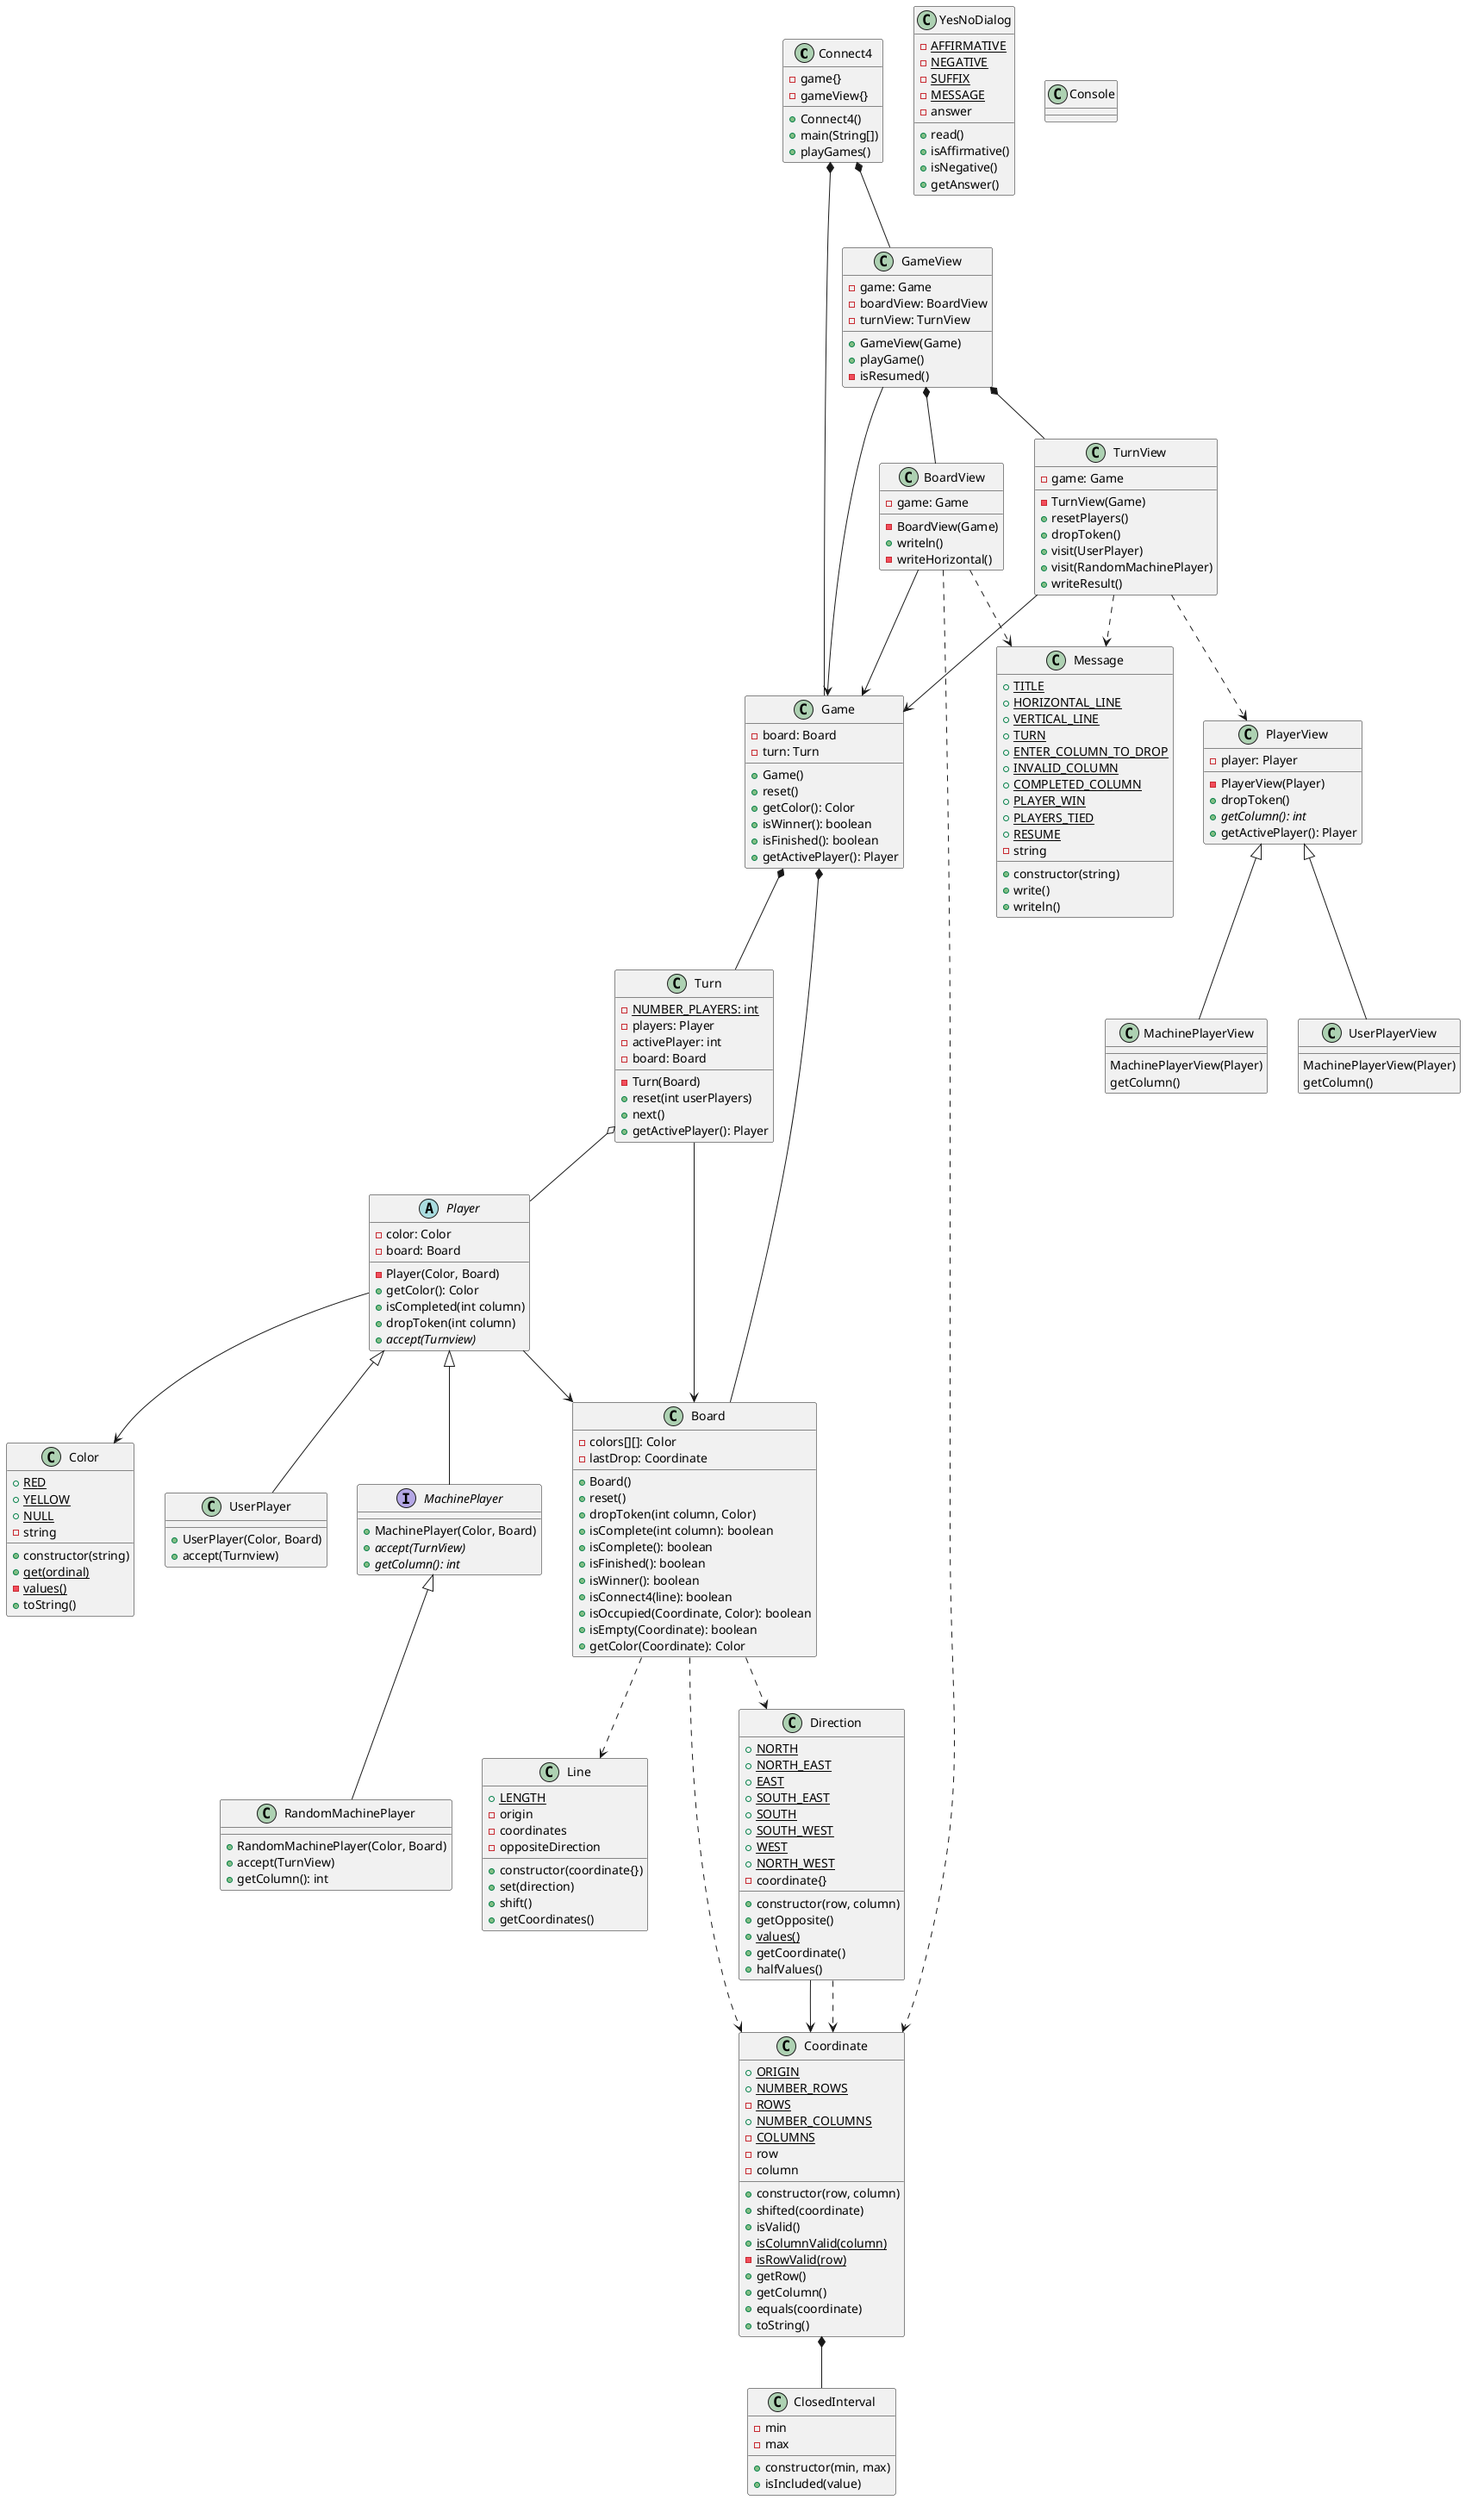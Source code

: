 @startuml

class Connect4
class Game
class GameView
class BoardView
class TurnView
class PlayerView
class MachinePlayerView
class UserPlayerView
class ClosedInterval
class Color
class Coordinate
class Direction
class Message
class Line
class Board
abstract class Player
class UserPlayer
Interface MachinePlayer
class RandomMachinePlayer 
class Turn
class YesNoDialog
class Console

Connect4 *-- Game
Connect4 *-- GameView
GameView --> Game
Game *-- Board
Game *-- Turn
GameView *-- TurnView
GameView *-- BoardView
TurnView --> Game
TurnView ..> Message
TurnView ..> PlayerView
PlayerView <|-- MachinePlayerView
PlayerView <|-- UserPlayerView
BoardView --> Game
BoardView ..> Coordinate
BoardView ..> Message

Turn --> Board
Turn o-- Player
Player --> Color
Player --> Board
Player <|-- UserPlayer
Player <|-- MachinePlayer
MachinePlayer <|-- RandomMachinePlayer
Board ..> Coordinate
Board ..> Line
Board ..> Direction
Direction --> Coordinate
Direction ..> Coordinate
Coordinate *-- ClosedInterval

Connect4 : -game{}
Connect4 : -gameView{}
Connect4 : +Connect4()
Connect4 : + main(String[])
Connect4 : +playGames()

GameView : -game: Game
GameView : -boardView: BoardView
GameView : -turnView: TurnView
GameView : +GameView(Game)
GameView : +playGame()
GameView : -isResumed()

TurnView : -game: Game
TurnView : -TurnView(Game)
TurnView : +resetPlayers()
TurnView : +dropToken()
TurnView : +visit(UserPlayer)
TurnView : +visit(RandomMachinePlayer)
TurnView : +writeResult()

BoardView : -game: Game
BoardView : -BoardView(Game)
BoardView : +writeln()
BoardView : -writeHorizontal()

PlayerView : -player: Player
PlayerView : -PlayerView(Player)
PlayerView : +dropToken()
PlayerView : +{abstract} getColumn(): int
PlayerView : +getActivePlayer(): Player

MachinePlayerView : MachinePlayerView(Player)
MachinePlayerView : getColumn()

UserPlayerView : MachinePlayerView(Player)
UserPlayerView : getColumn()

Game : -board: Board
Game : -turn: Turn
Game : +Game()
Game : +reset()
Game : +getColor(): Color
Game : +isWinner(): boolean
Game : +isFinished(): boolean
Game : +getActivePlayer(): Player

Turn : {static} -NUMBER_PLAYERS: int
Turn : -players: Player
Turn : -activePlayer: int
Turn : -board: Board
Turn : -Turn(Board)
Turn : +reset(int userPlayers)
Turn : +next()
Turn : +getActivePlayer(): Player



Player : -color: Color
Player : -board: Board
Player : -Player(Color, Board)
Player : +getColor(): Color
Player : +isCompleted(int column)
Player : +dropToken(int column)
Player : +{abstract}accept(Turnview)

UserPlayer : +UserPlayer(Color, Board)
UserPlayer : +accept(Turnview)

MachinePlayer : +MachinePlayer(Color, Board)
MachinePlayer : +{abstract}accept(TurnView)
MachinePlayer : +{abstract}getColumn(): int

RandomMachinePlayer : +RandomMachinePlayer(Color, Board)
RandomMachinePlayer : +accept(TurnView)
RandomMachinePlayer : +getColumn(): int

Board : -colors[][]: Color
Board : -lastDrop: Coordinate
Board : +Board()
Board : +reset()
Board : +dropToken(int column, Color)
Board : +isComplete(int column): boolean
Board : +isComplete(): boolean
Board : +isFinished(): boolean
Board : +isWinner(): boolean
Board : +isConnect4(line): boolean
Board : +isOccupied(Coordinate, Color): boolean
Board : +isEmpty(Coordinate): boolean
Board : +getColor(Coordinate): Color



Line : {static} +LENGTH
Line : -origin
Line : -coordinates
Line : -oppositeDirection
Line : +constructor(coordinate{})
Line : +set(direction)
Line : +shift()
Line : +getCoordinates()

Message : {static} +TITLE
Message : {static} +HORIZONTAL_LINE
Message : {static} +VERTICAL_LINE
Message : {static} +TURN
Message : {static} +ENTER_COLUMN_TO_DROP
Message : {static} +INVALID_COLUMN
Message : {static} +COMPLETED_COLUMN
Message : {static} +PLAYER_WIN
Message : {static} +PLAYERS_TIED
Message : {static} +RESUME
Message : -string
Message : +constructor(string)
Message : +write()
Message : +writeln()
 
Direction : {static} +NORTH
Direction : {static} +NORTH_EAST
Direction : {static} +EAST
Direction : {static} +SOUTH_EAST
Direction : {static} +SOUTH
Direction : {static} +SOUTH_WEST
Direction : {static} +WEST
Direction : {static} +NORTH_WEST
Direction : -coordinate{}
Direction : +constructor(row, column)
Direction : +getOpposite()
Direction : {static} +values()
Direction : +getCoordinate()
Direction : +halfValues()

Coordinate : {static} +ORIGIN
Coordinate : {static} +NUMBER_ROWS
Coordinate : {static} -ROWS
Coordinate : {static} +NUMBER_COLUMNS
Coordinate : {static} -COLUMNS
Coordinate : -row
Coordinate : -column
Coordinate : +constructor(row, column)
Coordinate : +shifted(coordinate)
Coordinate : +isValid()
Coordinate : {static} +isColumnValid(column)
Coordinate : {static} -isRowValid(row)
Coordinate : +getRow()
Coordinate : +getColumn()
Coordinate : +equals(coordinate)
Coordinate : +toString()

Color : {static} +RED
Color : {static} +YELLOW
Color : {static} +NULL
Color : -string
Color : +constructor(string)
Color : {static} +get(ordinal)
Color : {static} -values()
Color : +toString()

ClosedInterval : -min
ClosedInterval : -max
ClosedInterval : +constructor(min, max)
ClosedInterval : +isIncluded(value)

YesNoDialog : {static} -AFFIRMATIVE
YesNoDialog : {static} -NEGATIVE
YesNoDialog : {static} -SUFFIX
YesNoDialog : {static} -MESSAGE
YesNoDialog : -answer
YesNoDialog : +read()
YesNoDialog : +isAffirmative()
YesNoDialog : +isNegative()
YesNoDialog : +getAnswer()

@enduml


